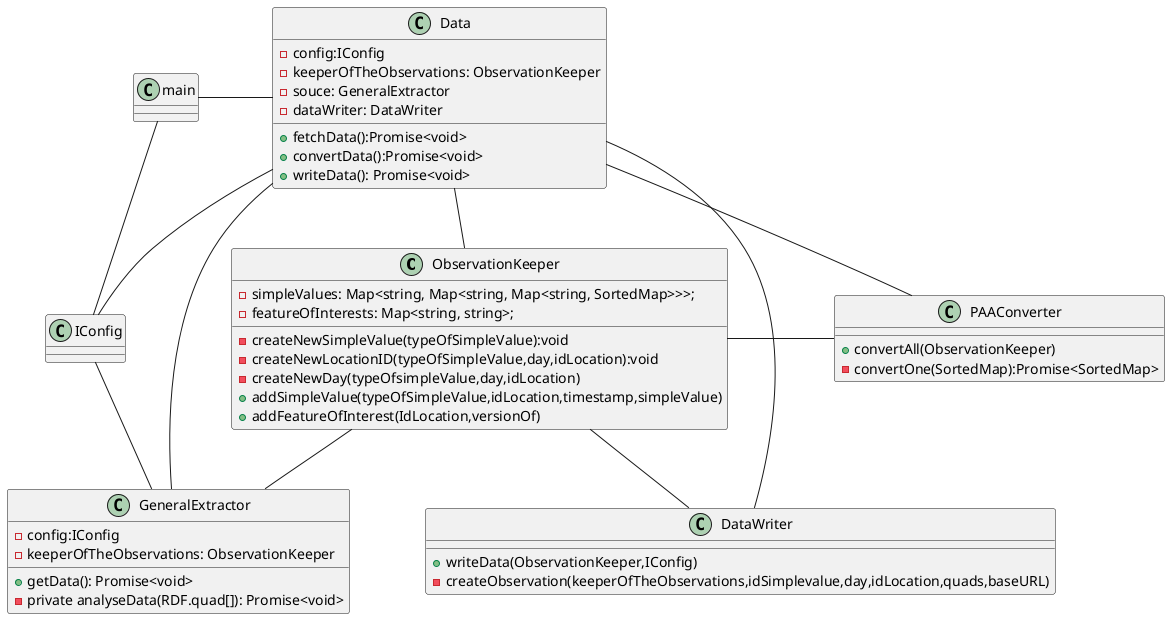 @startuml
class ObservationKeeper{
    - simpleValues: Map<string, Map<string, Map<string, SortedMap>>>;
    - featureOfInterests: Map<string, string>;
    - createNewSimpleValue(typeOfSimpleValue):void
    - createNewLocationID(typeOfSimpleValue,day,idLocation):void
    - createNewDay(typeOfsimpleValue,day,idLocation)
    + addSimpleValue(typeOfSimpleValue,idLocation,timestamp,simpleValue)
    + addFeatureOfInterest(IdLocation,versionOf)
}

class GeneralExtractor{
    - config:IConfig
    - keeperOfTheObservations: ObservationKeeper
    + getData(): Promise<void>
    - private analyseData(RDF.quad[]): Promise<void>
}

class IConfig

class Data {
    - config:IConfig
    - keeperOfTheObservations: ObservationKeeper
    - souce: GeneralExtractor
    - dataWriter: DataWriter
    + fetchData():Promise<void>
    + convertData():Promise<void>
    + writeData(): Promise<void>
}

class DataWriter {
    + writeData(ObservationKeeper,IConfig)
    - createObservation(keeperOfTheObservations,idSimplevalue,day,idLocation,quads,baseURL)
}

class main{

}

class PAAConverter {
    + convertAll(ObservationKeeper)
    - convertOne(SortedMap):Promise<SortedMap>
}

Data - DataWriter
Data -down- GeneralExtractor
Data -down- PAAConverter

ObservationKeeper -down- DataWriter
ObservationKeeper -down- GeneralExtractor 
ObservationKeeper - PAAConverter

ObservationKeeper -up- Data

main - Data
Data -down- IConfig
IConfig -down- GeneralExtractor

IConfig -up- main
@enduml